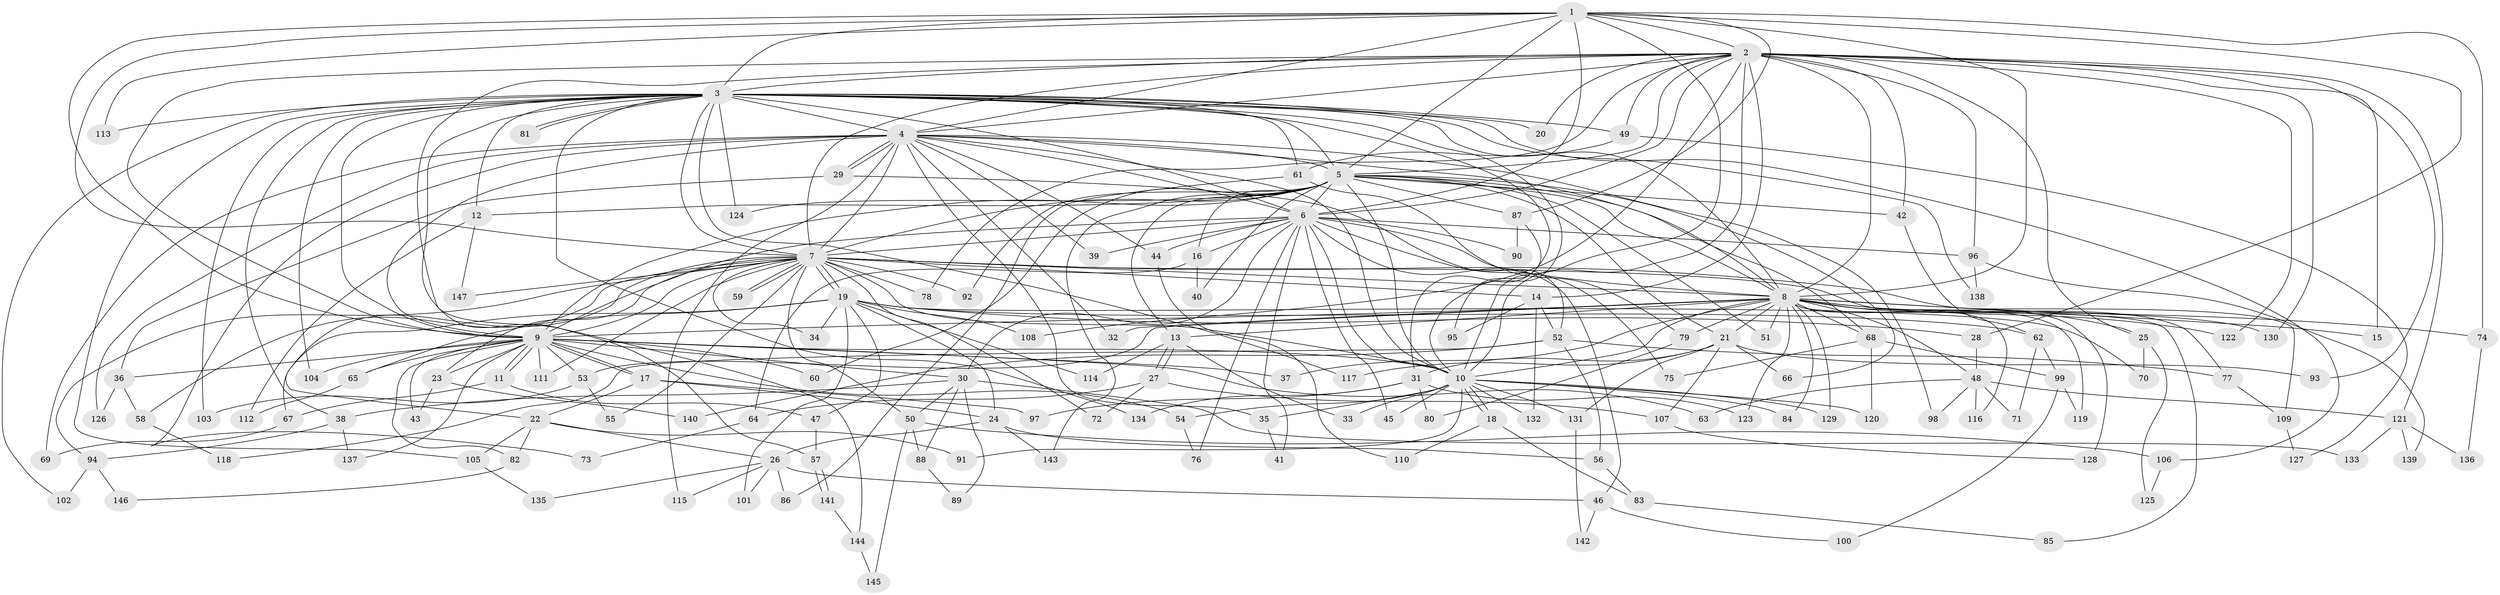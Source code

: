 // coarse degree distribution, {12: 0.008695652173913044, 19: 0.017391304347826087, 26: 0.02608695652173913, 23: 0.008695652173913044, 33: 0.008695652173913044, 20: 0.008695652173913044, 3: 0.13043478260869565, 7: 0.02608695652173913, 5: 0.06086956521739131, 4: 0.1391304347826087, 13: 0.008695652173913044, 2: 0.5130434782608696, 9: 0.008695652173913044, 6: 0.02608695652173913, 1: 0.008695652173913044}
// Generated by graph-tools (version 1.1) at 2025/41/03/06/25 10:41:34]
// undirected, 147 vertices, 319 edges
graph export_dot {
graph [start="1"]
  node [color=gray90,style=filled];
  1;
  2;
  3;
  4;
  5;
  6;
  7;
  8;
  9;
  10;
  11;
  12;
  13;
  14;
  15;
  16;
  17;
  18;
  19;
  20;
  21;
  22;
  23;
  24;
  25;
  26;
  27;
  28;
  29;
  30;
  31;
  32;
  33;
  34;
  35;
  36;
  37;
  38;
  39;
  40;
  41;
  42;
  43;
  44;
  45;
  46;
  47;
  48;
  49;
  50;
  51;
  52;
  53;
  54;
  55;
  56;
  57;
  58;
  59;
  60;
  61;
  62;
  63;
  64;
  65;
  66;
  67;
  68;
  69;
  70;
  71;
  72;
  73;
  74;
  75;
  76;
  77;
  78;
  79;
  80;
  81;
  82;
  83;
  84;
  85;
  86;
  87;
  88;
  89;
  90;
  91;
  92;
  93;
  94;
  95;
  96;
  97;
  98;
  99;
  100;
  101;
  102;
  103;
  104;
  105;
  106;
  107;
  108;
  109;
  110;
  111;
  112;
  113;
  114;
  115;
  116;
  117;
  118;
  119;
  120;
  121;
  122;
  123;
  124;
  125;
  126;
  127;
  128;
  129;
  130;
  131;
  132;
  133;
  134;
  135;
  136;
  137;
  138;
  139;
  140;
  141;
  142;
  143;
  144;
  145;
  146;
  147;
  1 -- 2;
  1 -- 3;
  1 -- 4;
  1 -- 5;
  1 -- 6;
  1 -- 7;
  1 -- 8;
  1 -- 9;
  1 -- 10;
  1 -- 28;
  1 -- 74;
  1 -- 87;
  1 -- 113;
  2 -- 3;
  2 -- 4;
  2 -- 5;
  2 -- 6;
  2 -- 7;
  2 -- 8;
  2 -- 9;
  2 -- 10;
  2 -- 14;
  2 -- 15;
  2 -- 20;
  2 -- 25;
  2 -- 42;
  2 -- 49;
  2 -- 78;
  2 -- 93;
  2 -- 96;
  2 -- 108;
  2 -- 121;
  2 -- 122;
  2 -- 130;
  2 -- 144;
  3 -- 4;
  3 -- 5;
  3 -- 6;
  3 -- 7;
  3 -- 8;
  3 -- 9;
  3 -- 10;
  3 -- 12;
  3 -- 20;
  3 -- 31;
  3 -- 38;
  3 -- 49;
  3 -- 57;
  3 -- 61;
  3 -- 81;
  3 -- 81;
  3 -- 102;
  3 -- 103;
  3 -- 104;
  3 -- 105;
  3 -- 106;
  3 -- 113;
  3 -- 117;
  3 -- 124;
  3 -- 134;
  3 -- 138;
  4 -- 5;
  4 -- 6;
  4 -- 7;
  4 -- 8;
  4 -- 9;
  4 -- 10;
  4 -- 29;
  4 -- 29;
  4 -- 32;
  4 -- 35;
  4 -- 39;
  4 -- 44;
  4 -- 69;
  4 -- 73;
  4 -- 98;
  4 -- 115;
  4 -- 126;
  5 -- 6;
  5 -- 7;
  5 -- 8;
  5 -- 9;
  5 -- 10;
  5 -- 12;
  5 -- 13;
  5 -- 16;
  5 -- 21;
  5 -- 40;
  5 -- 42;
  5 -- 51;
  5 -- 60;
  5 -- 66;
  5 -- 68;
  5 -- 87;
  5 -- 92;
  5 -- 124;
  5 -- 143;
  6 -- 7;
  6 -- 8;
  6 -- 9;
  6 -- 10;
  6 -- 16;
  6 -- 30;
  6 -- 39;
  6 -- 41;
  6 -- 44;
  6 -- 45;
  6 -- 46;
  6 -- 75;
  6 -- 76;
  6 -- 90;
  6 -- 96;
  7 -- 8;
  7 -- 9;
  7 -- 10;
  7 -- 14;
  7 -- 19;
  7 -- 19;
  7 -- 22;
  7 -- 23;
  7 -- 34;
  7 -- 50;
  7 -- 55;
  7 -- 58;
  7 -- 59;
  7 -- 59;
  7 -- 72;
  7 -- 77;
  7 -- 78;
  7 -- 92;
  7 -- 94;
  7 -- 109;
  7 -- 111;
  7 -- 147;
  8 -- 9;
  8 -- 10;
  8 -- 13;
  8 -- 15;
  8 -- 21;
  8 -- 25;
  8 -- 32;
  8 -- 37;
  8 -- 48;
  8 -- 51;
  8 -- 53;
  8 -- 68;
  8 -- 74;
  8 -- 79;
  8 -- 84;
  8 -- 85;
  8 -- 116;
  8 -- 119;
  8 -- 122;
  8 -- 123;
  8 -- 128;
  8 -- 129;
  8 -- 130;
  9 -- 10;
  9 -- 11;
  9 -- 11;
  9 -- 17;
  9 -- 17;
  9 -- 23;
  9 -- 30;
  9 -- 36;
  9 -- 37;
  9 -- 43;
  9 -- 53;
  9 -- 54;
  9 -- 60;
  9 -- 63;
  9 -- 65;
  9 -- 82;
  9 -- 104;
  9 -- 111;
  9 -- 137;
  10 -- 18;
  10 -- 18;
  10 -- 33;
  10 -- 35;
  10 -- 45;
  10 -- 54;
  10 -- 84;
  10 -- 91;
  10 -- 120;
  10 -- 129;
  10 -- 131;
  10 -- 132;
  11 -- 47;
  11 -- 67;
  12 -- 112;
  12 -- 147;
  13 -- 27;
  13 -- 27;
  13 -- 33;
  13 -- 114;
  14 -- 52;
  14 -- 95;
  14 -- 132;
  16 -- 40;
  16 -- 64;
  17 -- 22;
  17 -- 24;
  17 -- 97;
  18 -- 83;
  18 -- 110;
  19 -- 24;
  19 -- 28;
  19 -- 34;
  19 -- 47;
  19 -- 62;
  19 -- 65;
  19 -- 67;
  19 -- 70;
  19 -- 101;
  19 -- 108;
  19 -- 114;
  21 -- 31;
  21 -- 66;
  21 -- 93;
  21 -- 107;
  21 -- 117;
  21 -- 131;
  22 -- 26;
  22 -- 82;
  22 -- 91;
  22 -- 105;
  23 -- 43;
  23 -- 140;
  24 -- 26;
  24 -- 56;
  24 -- 143;
  25 -- 70;
  25 -- 125;
  26 -- 46;
  26 -- 86;
  26 -- 101;
  26 -- 115;
  26 -- 135;
  27 -- 64;
  27 -- 72;
  27 -- 107;
  28 -- 48;
  29 -- 36;
  29 -- 52;
  30 -- 38;
  30 -- 50;
  30 -- 88;
  30 -- 89;
  30 -- 133;
  31 -- 80;
  31 -- 97;
  31 -- 123;
  31 -- 134;
  35 -- 41;
  36 -- 58;
  36 -- 126;
  38 -- 94;
  38 -- 137;
  42 -- 62;
  44 -- 110;
  46 -- 100;
  46 -- 142;
  47 -- 57;
  48 -- 63;
  48 -- 71;
  48 -- 98;
  48 -- 116;
  48 -- 121;
  49 -- 61;
  49 -- 127;
  50 -- 88;
  50 -- 106;
  50 -- 145;
  52 -- 56;
  52 -- 77;
  52 -- 118;
  52 -- 140;
  53 -- 55;
  53 -- 103;
  54 -- 76;
  56 -- 83;
  57 -- 141;
  57 -- 141;
  58 -- 118;
  61 -- 79;
  61 -- 86;
  62 -- 71;
  62 -- 99;
  64 -- 73;
  65 -- 112;
  67 -- 69;
  68 -- 75;
  68 -- 99;
  68 -- 120;
  74 -- 136;
  77 -- 109;
  79 -- 80;
  82 -- 146;
  83 -- 85;
  87 -- 90;
  87 -- 95;
  88 -- 89;
  94 -- 102;
  94 -- 146;
  96 -- 138;
  96 -- 139;
  99 -- 100;
  99 -- 119;
  105 -- 135;
  106 -- 125;
  107 -- 128;
  109 -- 127;
  121 -- 133;
  121 -- 136;
  121 -- 139;
  131 -- 142;
  141 -- 144;
  144 -- 145;
}
